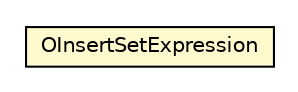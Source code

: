 #!/usr/local/bin/dot
#
# Class diagram 
# Generated by UMLGraph version R5_6-24-gf6e263 (http://www.umlgraph.org/)
#

digraph G {
	edge [fontname="Helvetica",fontsize=10,labelfontname="Helvetica",labelfontsize=10];
	node [fontname="Helvetica",fontsize=10,shape=plaintext];
	nodesep=0.25;
	ranksep=0.5;
	// com.orientechnologies.orient.core.sql.parser.OInsertSetExpression
	c4119043 [label=<<table title="com.orientechnologies.orient.core.sql.parser.OInsertSetExpression" border="0" cellborder="1" cellspacing="0" cellpadding="2" port="p" bgcolor="lemonChiffon" href="./OInsertSetExpression.html">
		<tr><td><table border="0" cellspacing="0" cellpadding="1">
<tr><td align="center" balign="center"> OInsertSetExpression </td></tr>
		</table></td></tr>
		</table>>, URL="./OInsertSetExpression.html", fontname="Helvetica", fontcolor="black", fontsize=10.0];
}

